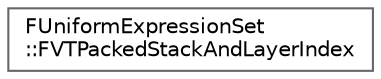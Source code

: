 digraph "Graphical Class Hierarchy"
{
 // INTERACTIVE_SVG=YES
 // LATEX_PDF_SIZE
  bgcolor="transparent";
  edge [fontname=Helvetica,fontsize=10,labelfontname=Helvetica,labelfontsize=10];
  node [fontname=Helvetica,fontsize=10,shape=box,height=0.2,width=0.4];
  rankdir="LR";
  Node0 [id="Node000000",label="FUniformExpressionSet\l::FVTPackedStackAndLayerIndex",height=0.2,width=0.4,color="grey40", fillcolor="white", style="filled",URL="$db/d63/unionFUniformExpressionSet_1_1FVTPackedStackAndLayerIndex.html",tooltip=" "];
}
